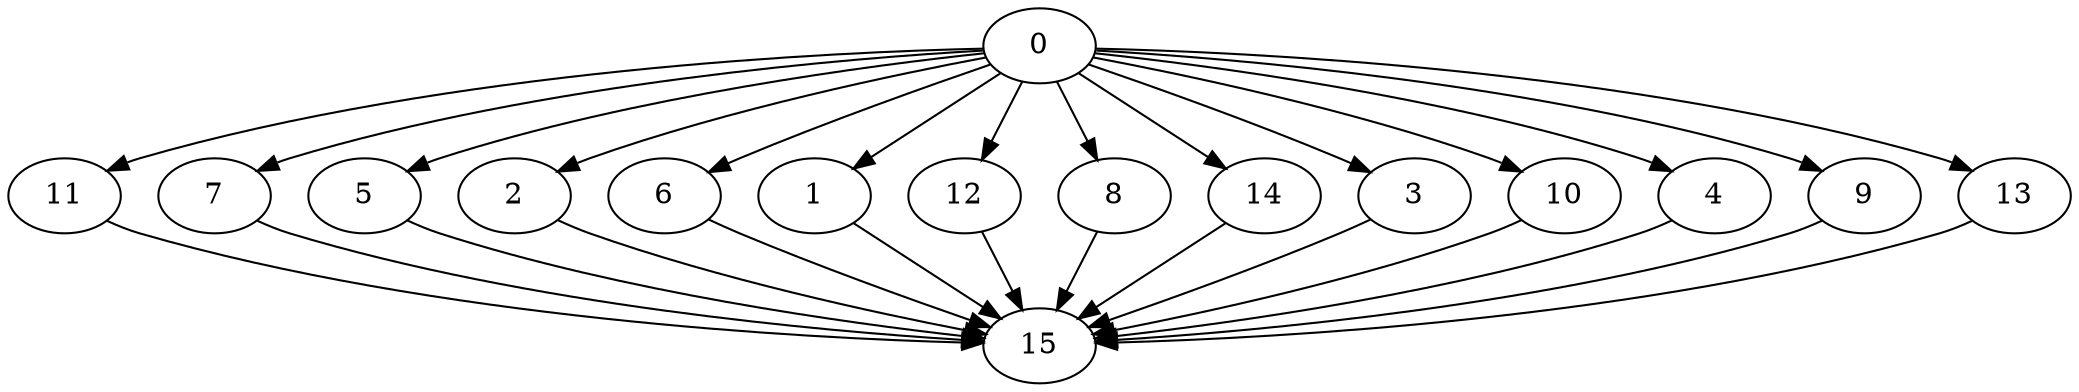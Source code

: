 digraph "Fork_Join_Nodes_16_CCR_1.01_WeightType_Random#1_Homogeneous-6" {
0 [Weight=14];
11 [Weight=15];
7 [Weight=15];
5 [Weight=10];
2 [Weight=17];
6 [Weight=14];
1 [Weight=10];
12 [Weight=10];
8 [Weight=14];
14 [Weight=7];
3 [Weight=8];
10 [Weight=8];
4 [Weight=3];
9 [Weight=5];
13 [Weight=3];
15 [Weight=14];
0 -> 13 [Weight=2];
0 -> 1 [Weight=6];
9 -> 15 [Weight=5];
7 -> 15 [Weight=8];
5 -> 15 [Weight=10];
0 -> 6 [Weight=3];
0 -> 12 [Weight=10];
14 -> 15 [Weight=9];
0 -> 11 [Weight=9];
0 -> 10 [Weight=4];
0 -> 7 [Weight=7];
12 -> 15 [Weight=8];
0 -> 14 [Weight=3];
6 -> 15 [Weight=5];
0 -> 2 [Weight=5];
4 -> 15 [Weight=7];
13 -> 15 [Weight=3];
0 -> 9 [Weight=6];
10 -> 15 [Weight=7];
8 -> 15 [Weight=3];
11 -> 15 [Weight=10];
0 -> 5 [Weight=6];
3 -> 15 [Weight=7];
1 -> 15 [Weight=8];
2 -> 15 [Weight=2];
0 -> 4 [Weight=2];
0 -> 8 [Weight=7];
0 -> 3 [Weight=6];
}
